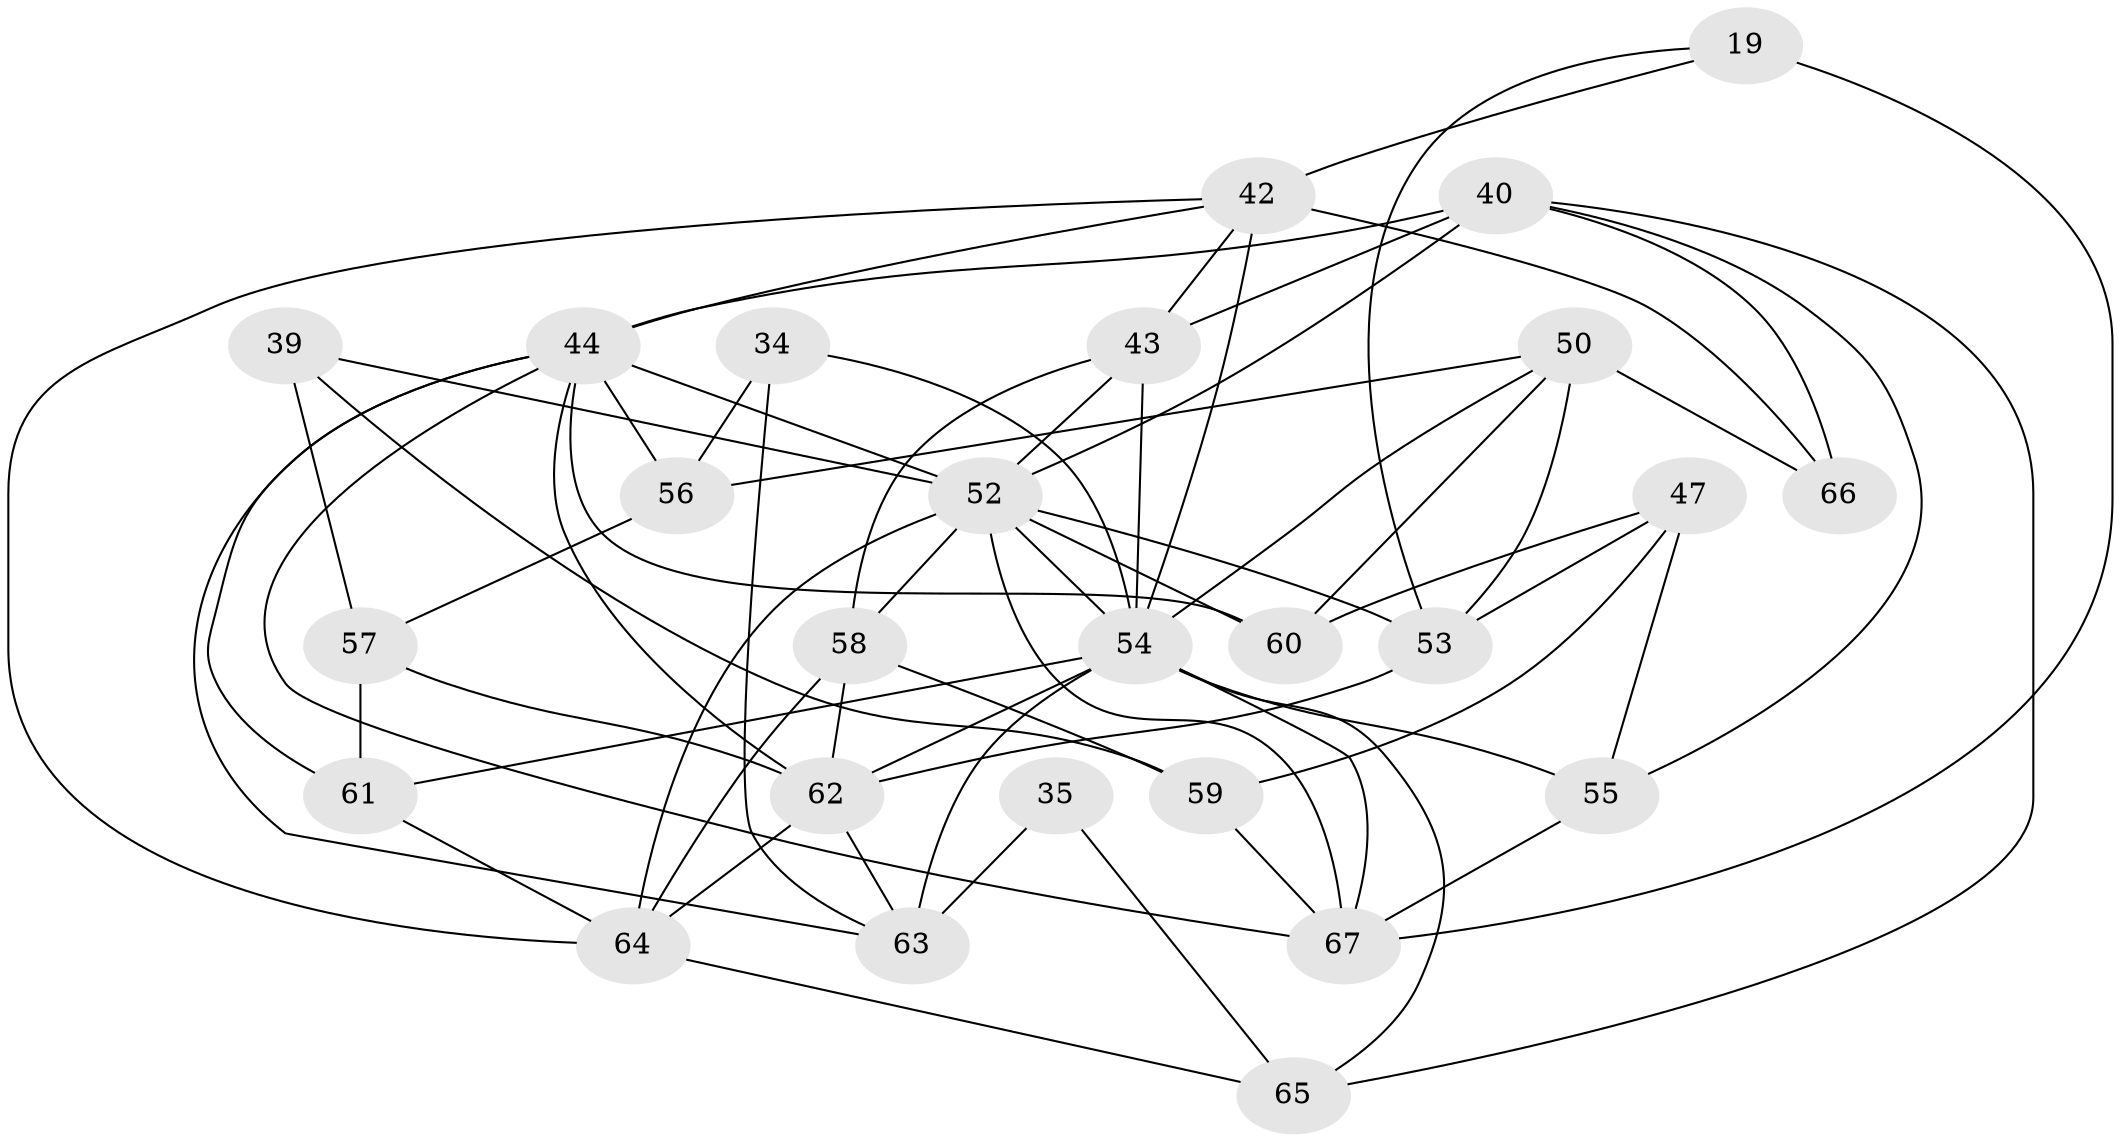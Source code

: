 // original degree distribution, {4: 1.0}
// Generated by graph-tools (version 1.1) at 2025/03/03/04/25 22:03:25]
// undirected, 26 vertices, 66 edges
graph export_dot {
graph [start="1"]
  node [color=gray90,style=filled];
  19;
  34;
  35;
  39;
  40 [super="+11+27"];
  42 [super="+25"];
  43 [super="+8"];
  44 [super="+1+36+32+26"];
  47;
  50 [super="+17"];
  52 [super="+24+37+46+33"];
  53 [super="+12+14"];
  54 [super="+51+10+49"];
  55;
  56 [super="+23"];
  57 [super="+4"];
  58 [super="+41"];
  59;
  60;
  61 [super="+30"];
  62 [super="+13+31"];
  63 [super="+45"];
  64 [super="+3+22"];
  65 [super="+21"];
  66;
  67 [super="+48"];
  19 -- 42;
  19 -- 67 [weight=2];
  19 -- 53;
  34 -- 56 [weight=2];
  34 -- 63;
  34 -- 54;
  35 -- 65 [weight=2];
  35 -- 63 [weight=2];
  39 -- 59;
  39 -- 57 [weight=2];
  39 -- 52;
  40 -- 65 [weight=2];
  40 -- 55;
  40 -- 66;
  40 -- 43 [weight=2];
  40 -- 44 [weight=2];
  40 -- 52 [weight=2];
  42 -- 43;
  42 -- 54 [weight=2];
  42 -- 64;
  42 -- 66 [weight=2];
  42 -- 44;
  43 -- 58;
  43 -- 54;
  43 -- 52;
  44 -- 61;
  44 -- 63;
  44 -- 67;
  44 -- 52 [weight=3];
  44 -- 56;
  44 -- 60;
  44 -- 62 [weight=3];
  47 -- 59;
  47 -- 60;
  47 -- 55;
  47 -- 53;
  50 -- 54;
  50 -- 60;
  50 -- 56 [weight=2];
  50 -- 66;
  50 -- 53;
  52 -- 64;
  52 -- 53 [weight=4];
  52 -- 54 [weight=2];
  52 -- 67 [weight=2];
  52 -- 58;
  52 -- 60;
  53 -- 62;
  54 -- 61 [weight=3];
  54 -- 67;
  54 -- 63;
  54 -- 65;
  54 -- 55;
  54 -- 62 [weight=2];
  55 -- 67;
  56 -- 57;
  57 -- 61;
  57 -- 62 [weight=2];
  58 -- 62;
  58 -- 64 [weight=2];
  58 -- 59;
  59 -- 67;
  61 -- 64;
  62 -- 64 [weight=2];
  62 -- 63;
  64 -- 65;
}
